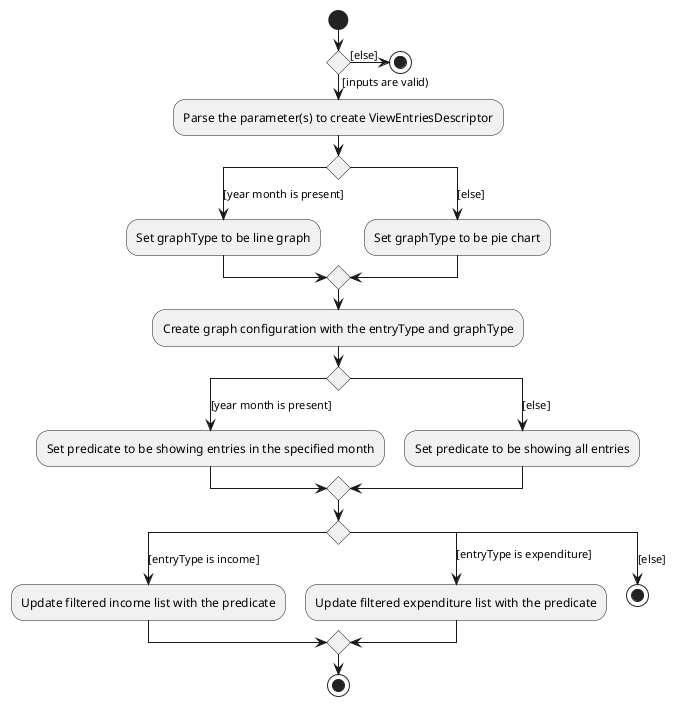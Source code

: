@startuml

start

if () then ([inputs are valid))
    :Parse the parameter(s) to create ViewEntriesDescriptor;
    switch ()
    case ([year month is present])
      :Set graphType to be line graph;
    case ([else])
      :Set graphType to be pie chart;
     endswitch
    :Create graph configuration with the entryType and graphType;
    switch ()
    case ([year month is present])
      :Set predicate to be showing entries in the specified month;
    case ([else])
      :Set predicate to be showing all entries;
     endswitch
    switch ()
    case ([entryType is income])
      :Update filtered income list with the predicate;
    case ([entryType is expenditure])
      :Update filtered expenditure list with the predicate;
    case ([else])
      stop
    endswitch
else ([else])
    stop
endif

stop

@enduml


